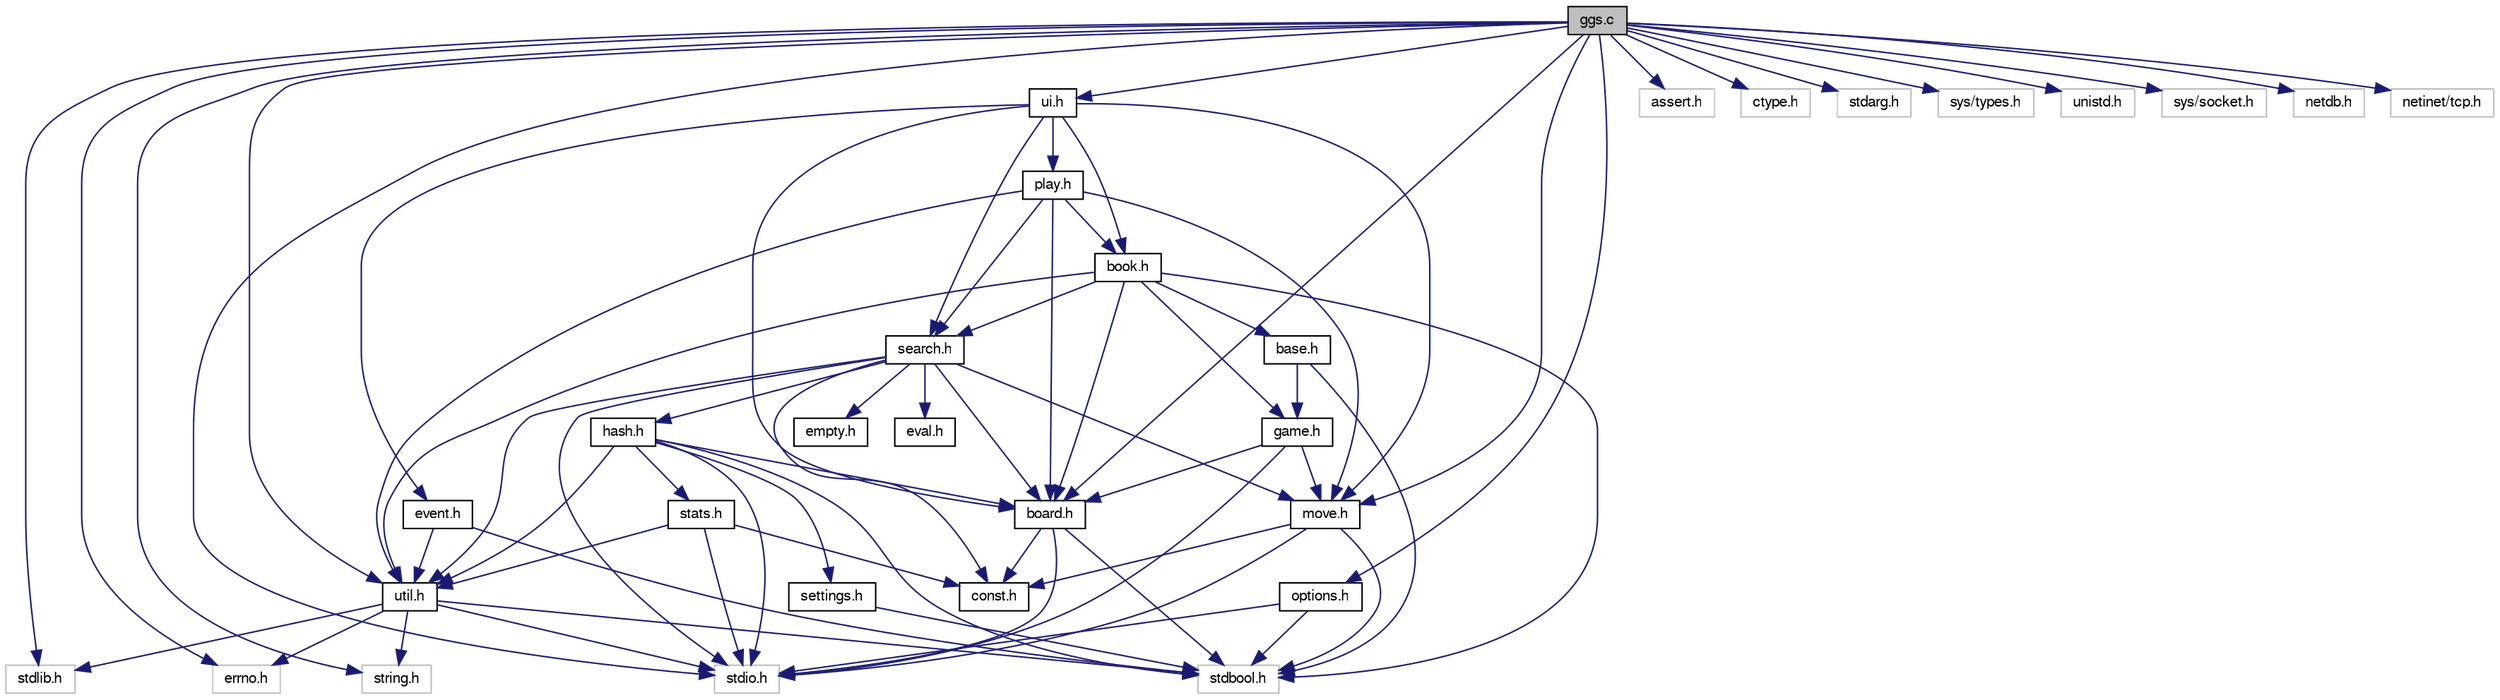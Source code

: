 digraph "ggs.c"
{
 // LATEX_PDF_SIZE
  bgcolor="transparent";
  edge [fontname="FreeSans",fontsize="10",labelfontname="FreeSans",labelfontsize="10"];
  node [fontname="FreeSans",fontsize="10",shape=record];
  Node1 [label="ggs.c",height=0.2,width=0.4,color="black", fillcolor="grey75", style="filled", fontcolor="black",tooltip=" "];
  Node1 -> Node2 [color="midnightblue",fontsize="10",style="solid",fontname="FreeSans"];
  Node2 [label="board.h",height=0.2,width=0.4,color="black",URL="$board_8h.html",tooltip=" "];
  Node2 -> Node3 [color="midnightblue",fontsize="10",style="solid",fontname="FreeSans"];
  Node3 [label="const.h",height=0.2,width=0.4,color="black",URL="$const_8h.html",tooltip=" "];
  Node2 -> Node4 [color="midnightblue",fontsize="10",style="solid",fontname="FreeSans"];
  Node4 [label="stdio.h",height=0.2,width=0.4,color="grey75",tooltip=" "];
  Node2 -> Node5 [color="midnightblue",fontsize="10",style="solid",fontname="FreeSans"];
  Node5 [label="stdbool.h",height=0.2,width=0.4,color="grey75",tooltip=" "];
  Node1 -> Node6 [color="midnightblue",fontsize="10",style="solid",fontname="FreeSans"];
  Node6 [label="move.h",height=0.2,width=0.4,color="black",URL="$move_8h.html",tooltip=" "];
  Node6 -> Node3 [color="midnightblue",fontsize="10",style="solid",fontname="FreeSans"];
  Node6 -> Node4 [color="midnightblue",fontsize="10",style="solid",fontname="FreeSans"];
  Node6 -> Node5 [color="midnightblue",fontsize="10",style="solid",fontname="FreeSans"];
  Node1 -> Node7 [color="midnightblue",fontsize="10",style="solid",fontname="FreeSans"];
  Node7 [label="options.h",height=0.2,width=0.4,color="black",URL="$options_8h.html",tooltip=" "];
  Node7 -> Node4 [color="midnightblue",fontsize="10",style="solid",fontname="FreeSans"];
  Node7 -> Node5 [color="midnightblue",fontsize="10",style="solid",fontname="FreeSans"];
  Node1 -> Node8 [color="midnightblue",fontsize="10",style="solid",fontname="FreeSans"];
  Node8 [label="util.h",height=0.2,width=0.4,color="black",URL="$util_8h.html",tooltip="Miscellaneous utilities header."];
  Node8 -> Node4 [color="midnightblue",fontsize="10",style="solid",fontname="FreeSans"];
  Node8 -> Node5 [color="midnightblue",fontsize="10",style="solid",fontname="FreeSans"];
  Node8 -> Node9 [color="midnightblue",fontsize="10",style="solid",fontname="FreeSans"];
  Node9 [label="stdlib.h",height=0.2,width=0.4,color="grey75",tooltip=" "];
  Node8 -> Node10 [color="midnightblue",fontsize="10",style="solid",fontname="FreeSans"];
  Node10 [label="errno.h",height=0.2,width=0.4,color="grey75",tooltip=" "];
  Node8 -> Node11 [color="midnightblue",fontsize="10",style="solid",fontname="FreeSans"];
  Node11 [label="string.h",height=0.2,width=0.4,color="grey75",tooltip=" "];
  Node1 -> Node12 [color="midnightblue",fontsize="10",style="solid",fontname="FreeSans"];
  Node12 [label="ui.h",height=0.2,width=0.4,color="black",URL="$ui_8h.html",tooltip="User interface header."];
  Node12 -> Node2 [color="midnightblue",fontsize="10",style="solid",fontname="FreeSans"];
  Node12 -> Node13 [color="midnightblue",fontsize="10",style="solid",fontname="FreeSans"];
  Node13 [label="book.h",height=0.2,width=0.4,color="black",URL="$book_8h.html",tooltip=" "];
  Node13 -> Node14 [color="midnightblue",fontsize="10",style="solid",fontname="FreeSans"];
  Node14 [label="base.h",height=0.2,width=0.4,color="black",URL="$base_8h.html",tooltip=" "];
  Node14 -> Node15 [color="midnightblue",fontsize="10",style="solid",fontname="FreeSans"];
  Node15 [label="game.h",height=0.2,width=0.4,color="black",URL="$game_8h.html",tooltip=" "];
  Node15 -> Node2 [color="midnightblue",fontsize="10",style="solid",fontname="FreeSans"];
  Node15 -> Node6 [color="midnightblue",fontsize="10",style="solid",fontname="FreeSans"];
  Node15 -> Node4 [color="midnightblue",fontsize="10",style="solid",fontname="FreeSans"];
  Node14 -> Node5 [color="midnightblue",fontsize="10",style="solid",fontname="FreeSans"];
  Node13 -> Node2 [color="midnightblue",fontsize="10",style="solid",fontname="FreeSans"];
  Node13 -> Node15 [color="midnightblue",fontsize="10",style="solid",fontname="FreeSans"];
  Node13 -> Node16 [color="midnightblue",fontsize="10",style="solid",fontname="FreeSans"];
  Node16 [label="search.h",height=0.2,width=0.4,color="black",URL="$search_8h.html",tooltip=" "];
  Node16 -> Node2 [color="midnightblue",fontsize="10",style="solid",fontname="FreeSans"];
  Node16 -> Node3 [color="midnightblue",fontsize="10",style="solid",fontname="FreeSans"];
  Node16 -> Node17 [color="midnightblue",fontsize="10",style="solid",fontname="FreeSans"];
  Node17 [label="empty.h",height=0.2,width=0.4,color="black",URL="$empty_8h.html",tooltip=" "];
  Node16 -> Node18 [color="midnightblue",fontsize="10",style="solid",fontname="FreeSans"];
  Node18 [label="eval.h",height=0.2,width=0.4,color="black",URL="$eval_8h.html",tooltip=" "];
  Node16 -> Node19 [color="midnightblue",fontsize="10",style="solid",fontname="FreeSans"];
  Node19 [label="hash.h",height=0.2,width=0.4,color="black",URL="$hash_8h.html",tooltip=" "];
  Node19 -> Node2 [color="midnightblue",fontsize="10",style="solid",fontname="FreeSans"];
  Node19 -> Node20 [color="midnightblue",fontsize="10",style="solid",fontname="FreeSans"];
  Node20 [label="settings.h",height=0.2,width=0.4,color="black",URL="$settings_8h.html",tooltip=" "];
  Node20 -> Node5 [color="midnightblue",fontsize="10",style="solid",fontname="FreeSans"];
  Node19 -> Node8 [color="midnightblue",fontsize="10",style="solid",fontname="FreeSans"];
  Node19 -> Node21 [color="midnightblue",fontsize="10",style="solid",fontname="FreeSans"];
  Node21 [label="stats.h",height=0.2,width=0.4,color="black",URL="$stats_8h.html",tooltip="Statistics header."];
  Node21 -> Node3 [color="midnightblue",fontsize="10",style="solid",fontname="FreeSans"];
  Node21 -> Node8 [color="midnightblue",fontsize="10",style="solid",fontname="FreeSans"];
  Node21 -> Node4 [color="midnightblue",fontsize="10",style="solid",fontname="FreeSans"];
  Node19 -> Node5 [color="midnightblue",fontsize="10",style="solid",fontname="FreeSans"];
  Node19 -> Node4 [color="midnightblue",fontsize="10",style="solid",fontname="FreeSans"];
  Node16 -> Node6 [color="midnightblue",fontsize="10",style="solid",fontname="FreeSans"];
  Node16 -> Node8 [color="midnightblue",fontsize="10",style="solid",fontname="FreeSans"];
  Node16 -> Node4 [color="midnightblue",fontsize="10",style="solid",fontname="FreeSans"];
  Node13 -> Node8 [color="midnightblue",fontsize="10",style="solid",fontname="FreeSans"];
  Node13 -> Node5 [color="midnightblue",fontsize="10",style="solid",fontname="FreeSans"];
  Node12 -> Node22 [color="midnightblue",fontsize="10",style="solid",fontname="FreeSans"];
  Node22 [label="event.h",height=0.2,width=0.4,color="black",URL="$event_8h.html",tooltip=" "];
  Node22 -> Node5 [color="midnightblue",fontsize="10",style="solid",fontname="FreeSans"];
  Node22 -> Node8 [color="midnightblue",fontsize="10",style="solid",fontname="FreeSans"];
  Node12 -> Node16 [color="midnightblue",fontsize="10",style="solid",fontname="FreeSans"];
  Node12 -> Node6 [color="midnightblue",fontsize="10",style="solid",fontname="FreeSans"];
  Node12 -> Node23 [color="midnightblue",fontsize="10",style="solid",fontname="FreeSans"];
  Node23 [label="play.h",height=0.2,width=0.4,color="black",URL="$play_8h.html",tooltip="Edax play control - header file."];
  Node23 -> Node2 [color="midnightblue",fontsize="10",style="solid",fontname="FreeSans"];
  Node23 -> Node13 [color="midnightblue",fontsize="10",style="solid",fontname="FreeSans"];
  Node23 -> Node16 [color="midnightblue",fontsize="10",style="solid",fontname="FreeSans"];
  Node23 -> Node6 [color="midnightblue",fontsize="10",style="solid",fontname="FreeSans"];
  Node23 -> Node8 [color="midnightblue",fontsize="10",style="solid",fontname="FreeSans"];
  Node1 -> Node24 [color="midnightblue",fontsize="10",style="solid",fontname="FreeSans"];
  Node24 [label="assert.h",height=0.2,width=0.4,color="grey75",tooltip=" "];
  Node1 -> Node25 [color="midnightblue",fontsize="10",style="solid",fontname="FreeSans"];
  Node25 [label="ctype.h",height=0.2,width=0.4,color="grey75",tooltip=" "];
  Node1 -> Node10 [color="midnightblue",fontsize="10",style="solid",fontname="FreeSans"];
  Node1 -> Node26 [color="midnightblue",fontsize="10",style="solid",fontname="FreeSans"];
  Node26 [label="stdarg.h",height=0.2,width=0.4,color="grey75",tooltip=" "];
  Node1 -> Node4 [color="midnightblue",fontsize="10",style="solid",fontname="FreeSans"];
  Node1 -> Node9 [color="midnightblue",fontsize="10",style="solid",fontname="FreeSans"];
  Node1 -> Node11 [color="midnightblue",fontsize="10",style="solid",fontname="FreeSans"];
  Node1 -> Node27 [color="midnightblue",fontsize="10",style="solid",fontname="FreeSans"];
  Node27 [label="sys/types.h",height=0.2,width=0.4,color="grey75",tooltip=" "];
  Node1 -> Node28 [color="midnightblue",fontsize="10",style="solid",fontname="FreeSans"];
  Node28 [label="unistd.h",height=0.2,width=0.4,color="grey75",tooltip=" "];
  Node1 -> Node29 [color="midnightblue",fontsize="10",style="solid",fontname="FreeSans"];
  Node29 [label="sys/socket.h",height=0.2,width=0.4,color="grey75",tooltip=" "];
  Node1 -> Node30 [color="midnightblue",fontsize="10",style="solid",fontname="FreeSans"];
  Node30 [label="netdb.h",height=0.2,width=0.4,color="grey75",tooltip=" "];
  Node1 -> Node31 [color="midnightblue",fontsize="10",style="solid",fontname="FreeSans"];
  Node31 [label="netinet/tcp.h",height=0.2,width=0.4,color="grey75",tooltip=" "];
}
